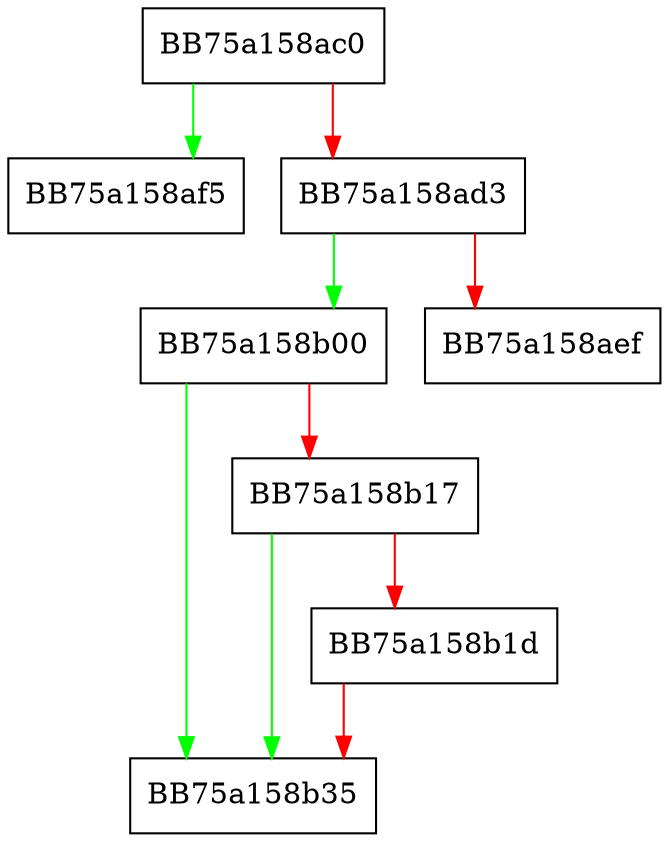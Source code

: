digraph GenRandBuffer {
  node [shape="box"];
  graph [splines=ortho];
  BB75a158ac0 -> BB75a158af5 [color="green"];
  BB75a158ac0 -> BB75a158ad3 [color="red"];
  BB75a158ad3 -> BB75a158b00 [color="green"];
  BB75a158ad3 -> BB75a158aef [color="red"];
  BB75a158b00 -> BB75a158b35 [color="green"];
  BB75a158b00 -> BB75a158b17 [color="red"];
  BB75a158b17 -> BB75a158b35 [color="green"];
  BB75a158b17 -> BB75a158b1d [color="red"];
  BB75a158b1d -> BB75a158b35 [color="red"];
}